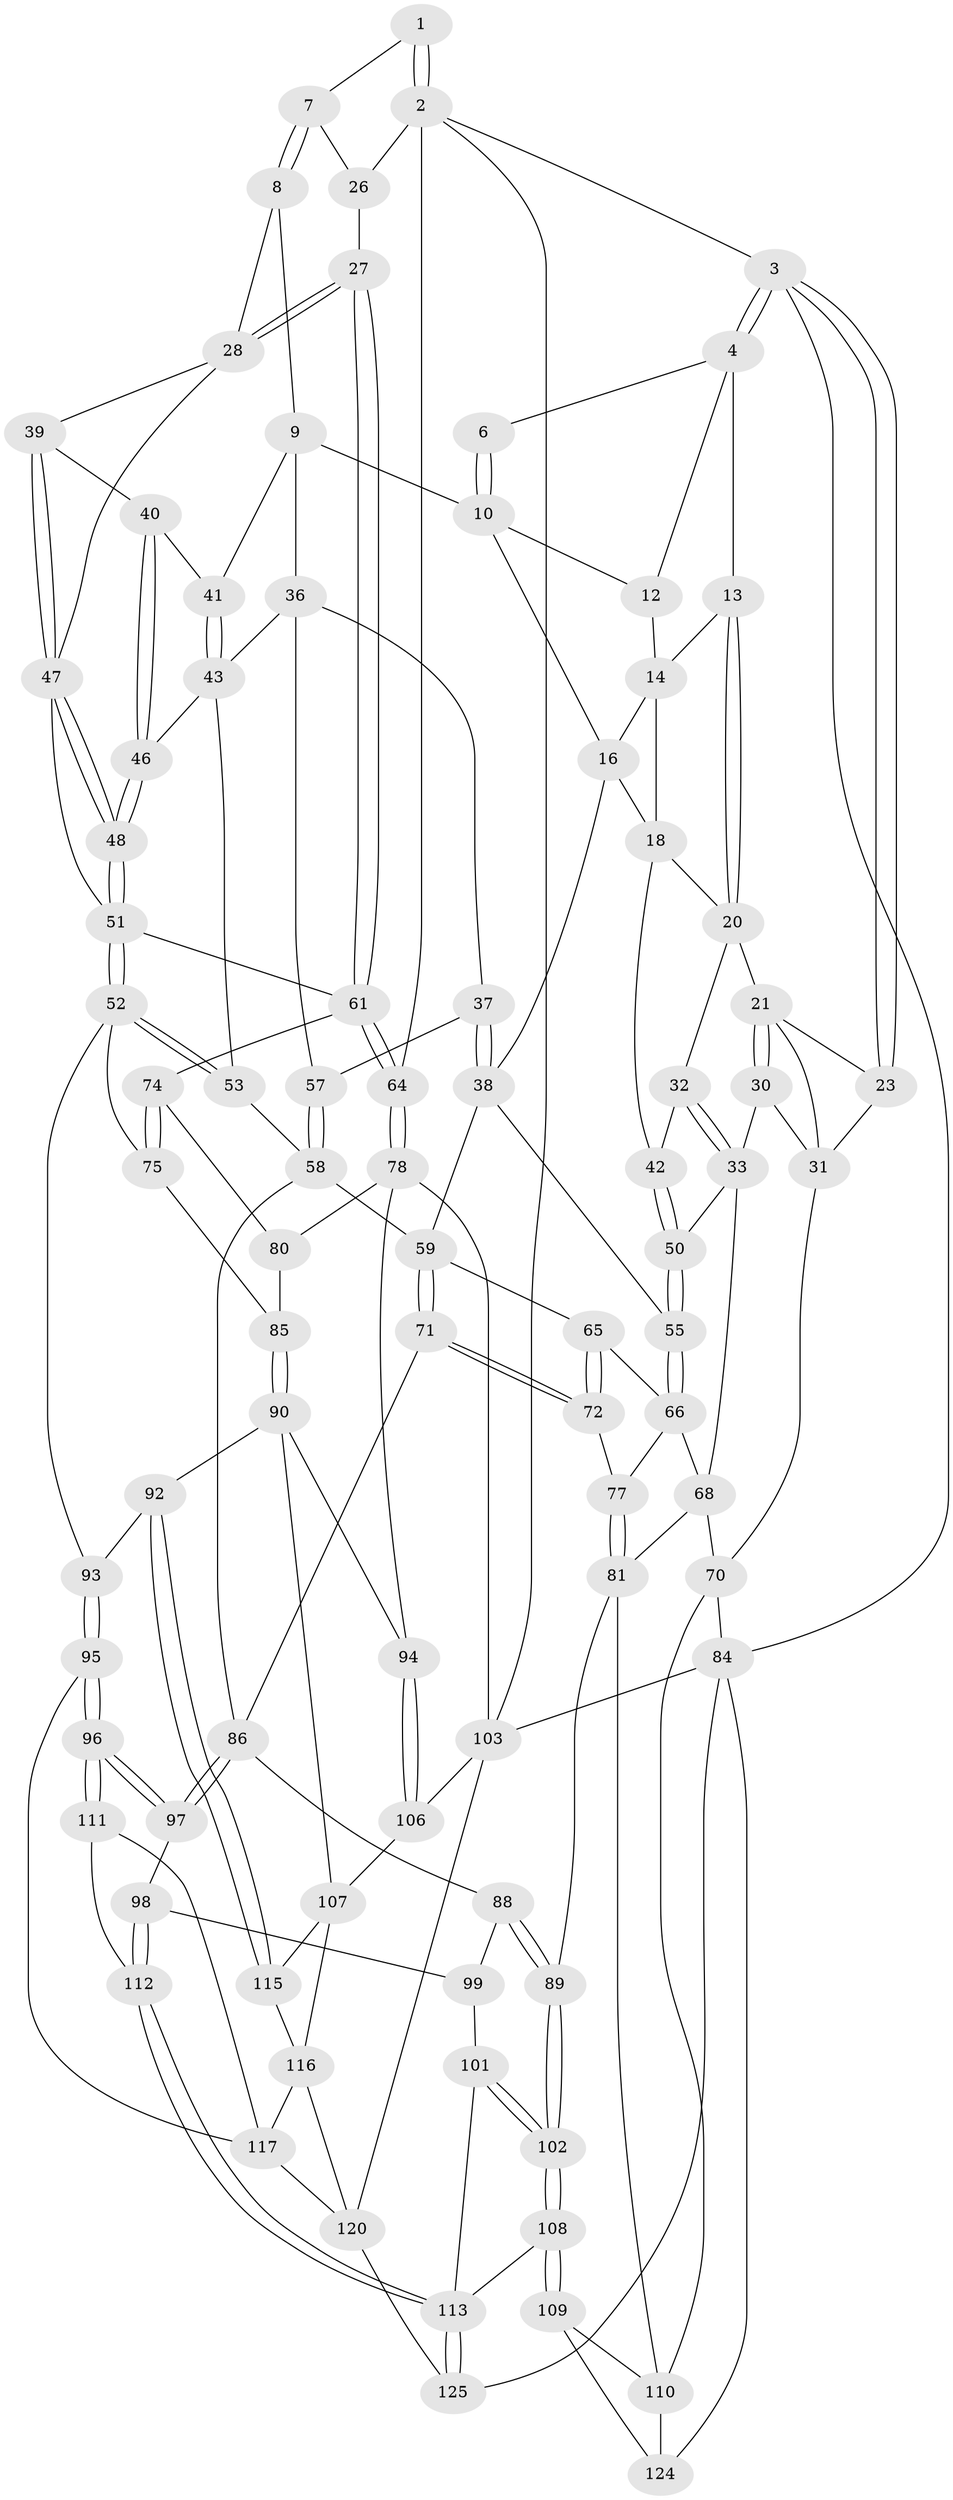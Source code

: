 // Generated by graph-tools (version 1.1) at 2025/24/03/03/25 07:24:38]
// undirected, 88 vertices, 197 edges
graph export_dot {
graph [start="1"]
  node [color=gray90,style=filled];
  1 [pos="+0.9405328443085305+0"];
  2 [pos="+1+0",super="+25"];
  3 [pos="+0+0"];
  4 [pos="+0.052090946904816283+0",super="+5"];
  6 [pos="+0.5616261583488495+0"];
  7 [pos="+0.8456004177655423+0.13196992351251377"];
  8 [pos="+0.8053661605387256+0.1716898911379707"];
  9 [pos="+0.7167177102167541+0.1721019644001434",super="+35"];
  10 [pos="+0.676505513072342+0.14258756762818078",super="+11"];
  12 [pos="+0.4642327889559753+0.007956647154643164"];
  13 [pos="+0.23454961716790976+0.07813975536908617"];
  14 [pos="+0.2919446208735098+0.10678794688811392",super="+15"];
  16 [pos="+0.4492067190942039+0.2148420645000867",super="+17"];
  18 [pos="+0.3969027201201095+0.30247425424950075",super="+19"];
  20 [pos="+0.19496467973387147+0.21400402926719178",super="+24"];
  21 [pos="+0.1262487109801005+0.22323029471533629",super="+22"];
  23 [pos="+0+0"];
  26 [pos="+0.9587215063358036+0.14794061565976324"];
  27 [pos="+1+0.3573327682746713"];
  28 [pos="+0.9609270787070147+0.345910876232852",super="+29"];
  30 [pos="+0.049631276120877865+0.3876440936609372"];
  31 [pos="+0.001126195242339008+0.3881728498029937",super="+67"];
  32 [pos="+0.19921610367817102+0.32971258965349326"];
  33 [pos="+0.14369890208158964+0.41913772015853884",super="+34"];
  36 [pos="+0.6782498327550596+0.26491853461439596",super="+45"];
  37 [pos="+0.4554129987155379+0.3136568608561765"];
  38 [pos="+0.43563344962900225+0.30671151329515506",super="+54"];
  39 [pos="+0.7936251044601119+0.35195359539695126"];
  40 [pos="+0.7369052988882434+0.3327764597368687"];
  41 [pos="+0.7152512503459251+0.3218732330992464"];
  42 [pos="+0.3358016749674345+0.3482250090325975"];
  43 [pos="+0.7166363699198558+0.3951782371928303",super="+44"];
  46 [pos="+0.7408666658845685+0.3980887911180776"];
  47 [pos="+0.7971558877514577+0.36848628227499314",super="+49"];
  48 [pos="+0.7819148168755377+0.4059411351845042"];
  50 [pos="+0.24711400174910805+0.4469688053101373"];
  51 [pos="+0.8017271344154584+0.4637987663586375",super="+56"];
  52 [pos="+0.6501667639464945+0.5736391338122164",super="+76"];
  53 [pos="+0.6290612107192891+0.5626531212266733"];
  55 [pos="+0.26404987394461155+0.47334528534312864"];
  57 [pos="+0.4769851605056892+0.3275975419796967"];
  58 [pos="+0.6093527105420745+0.5579199165998794",super="+63"];
  59 [pos="+0.5127704694417826+0.5294650707423804",super="+60"];
  61 [pos="+1+0.4233878984186661",super="+62"];
  64 [pos="+1+0.43592950449245305"];
  65 [pos="+0.41643360175573535+0.464310458397679"];
  66 [pos="+0.2652301334820762+0.4756162131973444",super="+73"];
  68 [pos="+0.1262174802834554+0.5473956713955389",super="+69"];
  70 [pos="+0+0.7694421394496015",super="+83"];
  71 [pos="+0.37694643133585354+0.6162983075533188"];
  72 [pos="+0.3393077750448567+0.5946260848848799"];
  74 [pos="+0.8644370260373107+0.5609764516201651"];
  75 [pos="+0.8465372670051644+0.6111480038633816"];
  77 [pos="+0.30758951917683736+0.5925065344797266"];
  78 [pos="+1+0.527435166671772",super="+79"];
  80 [pos="+1+0.5846336238812736"];
  81 [pos="+0.24530941558499297+0.6621488425795894",super="+82"];
  84 [pos="+0+1",super="+126"];
  85 [pos="+0.8954777844967184+0.6444217197090576"];
  86 [pos="+0.5054294753352033+0.6797326651829089",super="+87"];
  88 [pos="+0.39301152254207206+0.6703682325817084"];
  89 [pos="+0.3083545280197977+0.7664940690069155"];
  90 [pos="+0.9095472515115418+0.6898431419329791",super="+91"];
  92 [pos="+0.8384578510187917+0.7726169102312572"];
  93 [pos="+0.7151526924033444+0.6620239372445749"];
  94 [pos="+0.9497375667950908+0.7082804722626389"];
  95 [pos="+0.6491028334792658+0.8004373850769317"];
  96 [pos="+0.640849070176938+0.8131416911978409"];
  97 [pos="+0.5089535768963965+0.7238337414452636"];
  98 [pos="+0.4605781149979667+0.7845808908749643"];
  99 [pos="+0.4514596305620907+0.7870783095148588",super="+100"];
  101 [pos="+0.3914205833746411+0.7109141487153973",super="+105"];
  102 [pos="+0.3167604659360911+0.8094708412982122"];
  103 [pos="+1+1",super="+104"];
  106 [pos="+0.9966417082209192+0.8384391583436549"];
  107 [pos="+0.9514356142736787+0.8408557491406247",super="+118"];
  108 [pos="+0.3252187615407043+0.8666508254985212"];
  109 [pos="+0.2979180877388656+0.8699732809375184"];
  110 [pos="+0.20509825562560524+0.821043227951291",super="+122"];
  111 [pos="+0.6341841761073979+0.8677093893589233"];
  112 [pos="+0.5150227329928302+0.8426077101053624"];
  113 [pos="+0.3952985050031076+0.9590661560160731",super="+114"];
  115 [pos="+0.8267025323037234+0.7912140210362314"];
  116 [pos="+0.8111041662769102+0.8118409233694754",super="+119"];
  117 [pos="+0.785732166618372+0.8133214417576321",super="+121"];
  120 [pos="+0.6914499295901727+1",super="+123"];
  124 [pos="+0.24147172004726639+0.9199990388500161"];
  125 [pos="+0.4953093758883638+1"];
  1 -- 2;
  1 -- 2;
  1 -- 7;
  2 -- 3;
  2 -- 103;
  2 -- 64;
  2 -- 26;
  3 -- 4;
  3 -- 4;
  3 -- 23;
  3 -- 23;
  3 -- 84;
  4 -- 13;
  4 -- 12;
  4 -- 6;
  6 -- 10;
  6 -- 10;
  7 -- 8;
  7 -- 8;
  7 -- 26;
  8 -- 9;
  8 -- 28;
  9 -- 10;
  9 -- 36;
  9 -- 41;
  10 -- 16;
  10 -- 12;
  12 -- 14;
  13 -- 14;
  13 -- 20;
  13 -- 20;
  14 -- 16;
  14 -- 18;
  16 -- 18;
  16 -- 38;
  18 -- 42;
  18 -- 20;
  20 -- 21;
  20 -- 32;
  21 -- 30;
  21 -- 30;
  21 -- 23;
  21 -- 31;
  23 -- 31;
  26 -- 27;
  27 -- 28;
  27 -- 28;
  27 -- 61;
  27 -- 61;
  28 -- 47;
  28 -- 39;
  30 -- 31;
  30 -- 33;
  31 -- 70;
  32 -- 33;
  32 -- 33;
  32 -- 42;
  33 -- 50;
  33 -- 68;
  36 -- 37;
  36 -- 57;
  36 -- 43;
  37 -- 38;
  37 -- 38;
  37 -- 57;
  38 -- 59;
  38 -- 55;
  39 -- 40;
  39 -- 47;
  39 -- 47;
  40 -- 41;
  40 -- 46;
  40 -- 46;
  41 -- 43;
  41 -- 43;
  42 -- 50;
  42 -- 50;
  43 -- 46;
  43 -- 53;
  46 -- 48;
  46 -- 48;
  47 -- 48;
  47 -- 48;
  47 -- 51;
  48 -- 51;
  48 -- 51;
  50 -- 55;
  50 -- 55;
  51 -- 52;
  51 -- 52;
  51 -- 61;
  52 -- 53;
  52 -- 53;
  52 -- 75;
  52 -- 93;
  53 -- 58;
  55 -- 66;
  55 -- 66;
  57 -- 58;
  57 -- 58;
  58 -- 59;
  58 -- 86;
  59 -- 71;
  59 -- 71;
  59 -- 65;
  61 -- 64;
  61 -- 64;
  61 -- 74;
  64 -- 78;
  64 -- 78;
  65 -- 66;
  65 -- 72;
  65 -- 72;
  66 -- 68;
  66 -- 77;
  68 -- 81;
  68 -- 70;
  70 -- 110;
  70 -- 84;
  71 -- 72;
  71 -- 72;
  71 -- 86;
  72 -- 77;
  74 -- 75;
  74 -- 75;
  74 -- 80;
  75 -- 85;
  77 -- 81;
  77 -- 81;
  78 -- 103;
  78 -- 80;
  78 -- 94;
  80 -- 85;
  81 -- 89;
  81 -- 110;
  84 -- 103;
  84 -- 124;
  84 -- 125;
  85 -- 90;
  85 -- 90;
  86 -- 97;
  86 -- 97;
  86 -- 88;
  88 -- 89;
  88 -- 89;
  88 -- 99;
  89 -- 102;
  89 -- 102;
  90 -- 94;
  90 -- 107;
  90 -- 92;
  92 -- 93;
  92 -- 115;
  92 -- 115;
  93 -- 95;
  93 -- 95;
  94 -- 106;
  94 -- 106;
  95 -- 96;
  95 -- 96;
  95 -- 117;
  96 -- 97;
  96 -- 97;
  96 -- 111;
  96 -- 111;
  97 -- 98;
  98 -- 99;
  98 -- 112;
  98 -- 112;
  99 -- 101 [weight=2];
  101 -- 102;
  101 -- 102;
  101 -- 113;
  102 -- 108;
  102 -- 108;
  103 -- 120;
  103 -- 106;
  106 -- 107;
  107 -- 115;
  107 -- 116;
  108 -- 109;
  108 -- 109;
  108 -- 113;
  109 -- 110;
  109 -- 124;
  110 -- 124;
  111 -- 112;
  111 -- 117;
  112 -- 113;
  112 -- 113;
  113 -- 125;
  113 -- 125;
  115 -- 116;
  116 -- 117;
  116 -- 120;
  117 -- 120;
  120 -- 125;
}

